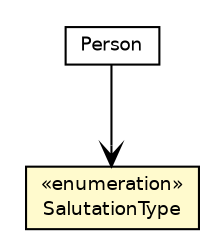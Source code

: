 #!/usr/local/bin/dot
#
# Class diagram 
# Generated by UMLGraph version R5_6 (http://www.umlgraph.org/)
#

digraph G {
	edge [fontname="Helvetica",fontsize=10,labelfontname="Helvetica",labelfontsize=10];
	node [fontname="Helvetica",fontsize=10,shape=plaintext];
	nodesep=0.25;
	ranksep=0.5;
	// net.ljcomputing.people.domain.SalutationType
	c200 [label=<<table title="net.ljcomputing.people.domain.SalutationType" border="0" cellborder="1" cellspacing="0" cellpadding="2" port="p" bgcolor="lemonChiffon" href="./SalutationType.html">
		<tr><td><table border="0" cellspacing="0" cellpadding="1">
<tr><td align="center" balign="center"> &#171;enumeration&#187; </td></tr>
<tr><td align="center" balign="center"> SalutationType </td></tr>
		</table></td></tr>
		</table>>, URL="./SalutationType.html", fontname="Helvetica", fontcolor="black", fontsize=9.0];
	// net.ljcomputing.people.domain.Person
	c208 [label=<<table title="net.ljcomputing.people.domain.Person" border="0" cellborder="1" cellspacing="0" cellpadding="2" port="p" href="./Person.html">
		<tr><td><table border="0" cellspacing="0" cellpadding="1">
<tr><td align="center" balign="center"> Person </td></tr>
		</table></td></tr>
		</table>>, URL="./Person.html", fontname="Helvetica", fontcolor="black", fontsize=9.0];
	// net.ljcomputing.people.domain.Person NAVASSOC net.ljcomputing.people.domain.SalutationType
	c208:p -> c200:p [taillabel="", label="", headlabel="", fontname="Helvetica", fontcolor="black", fontsize=10.0, color="black", arrowhead=open];
}

